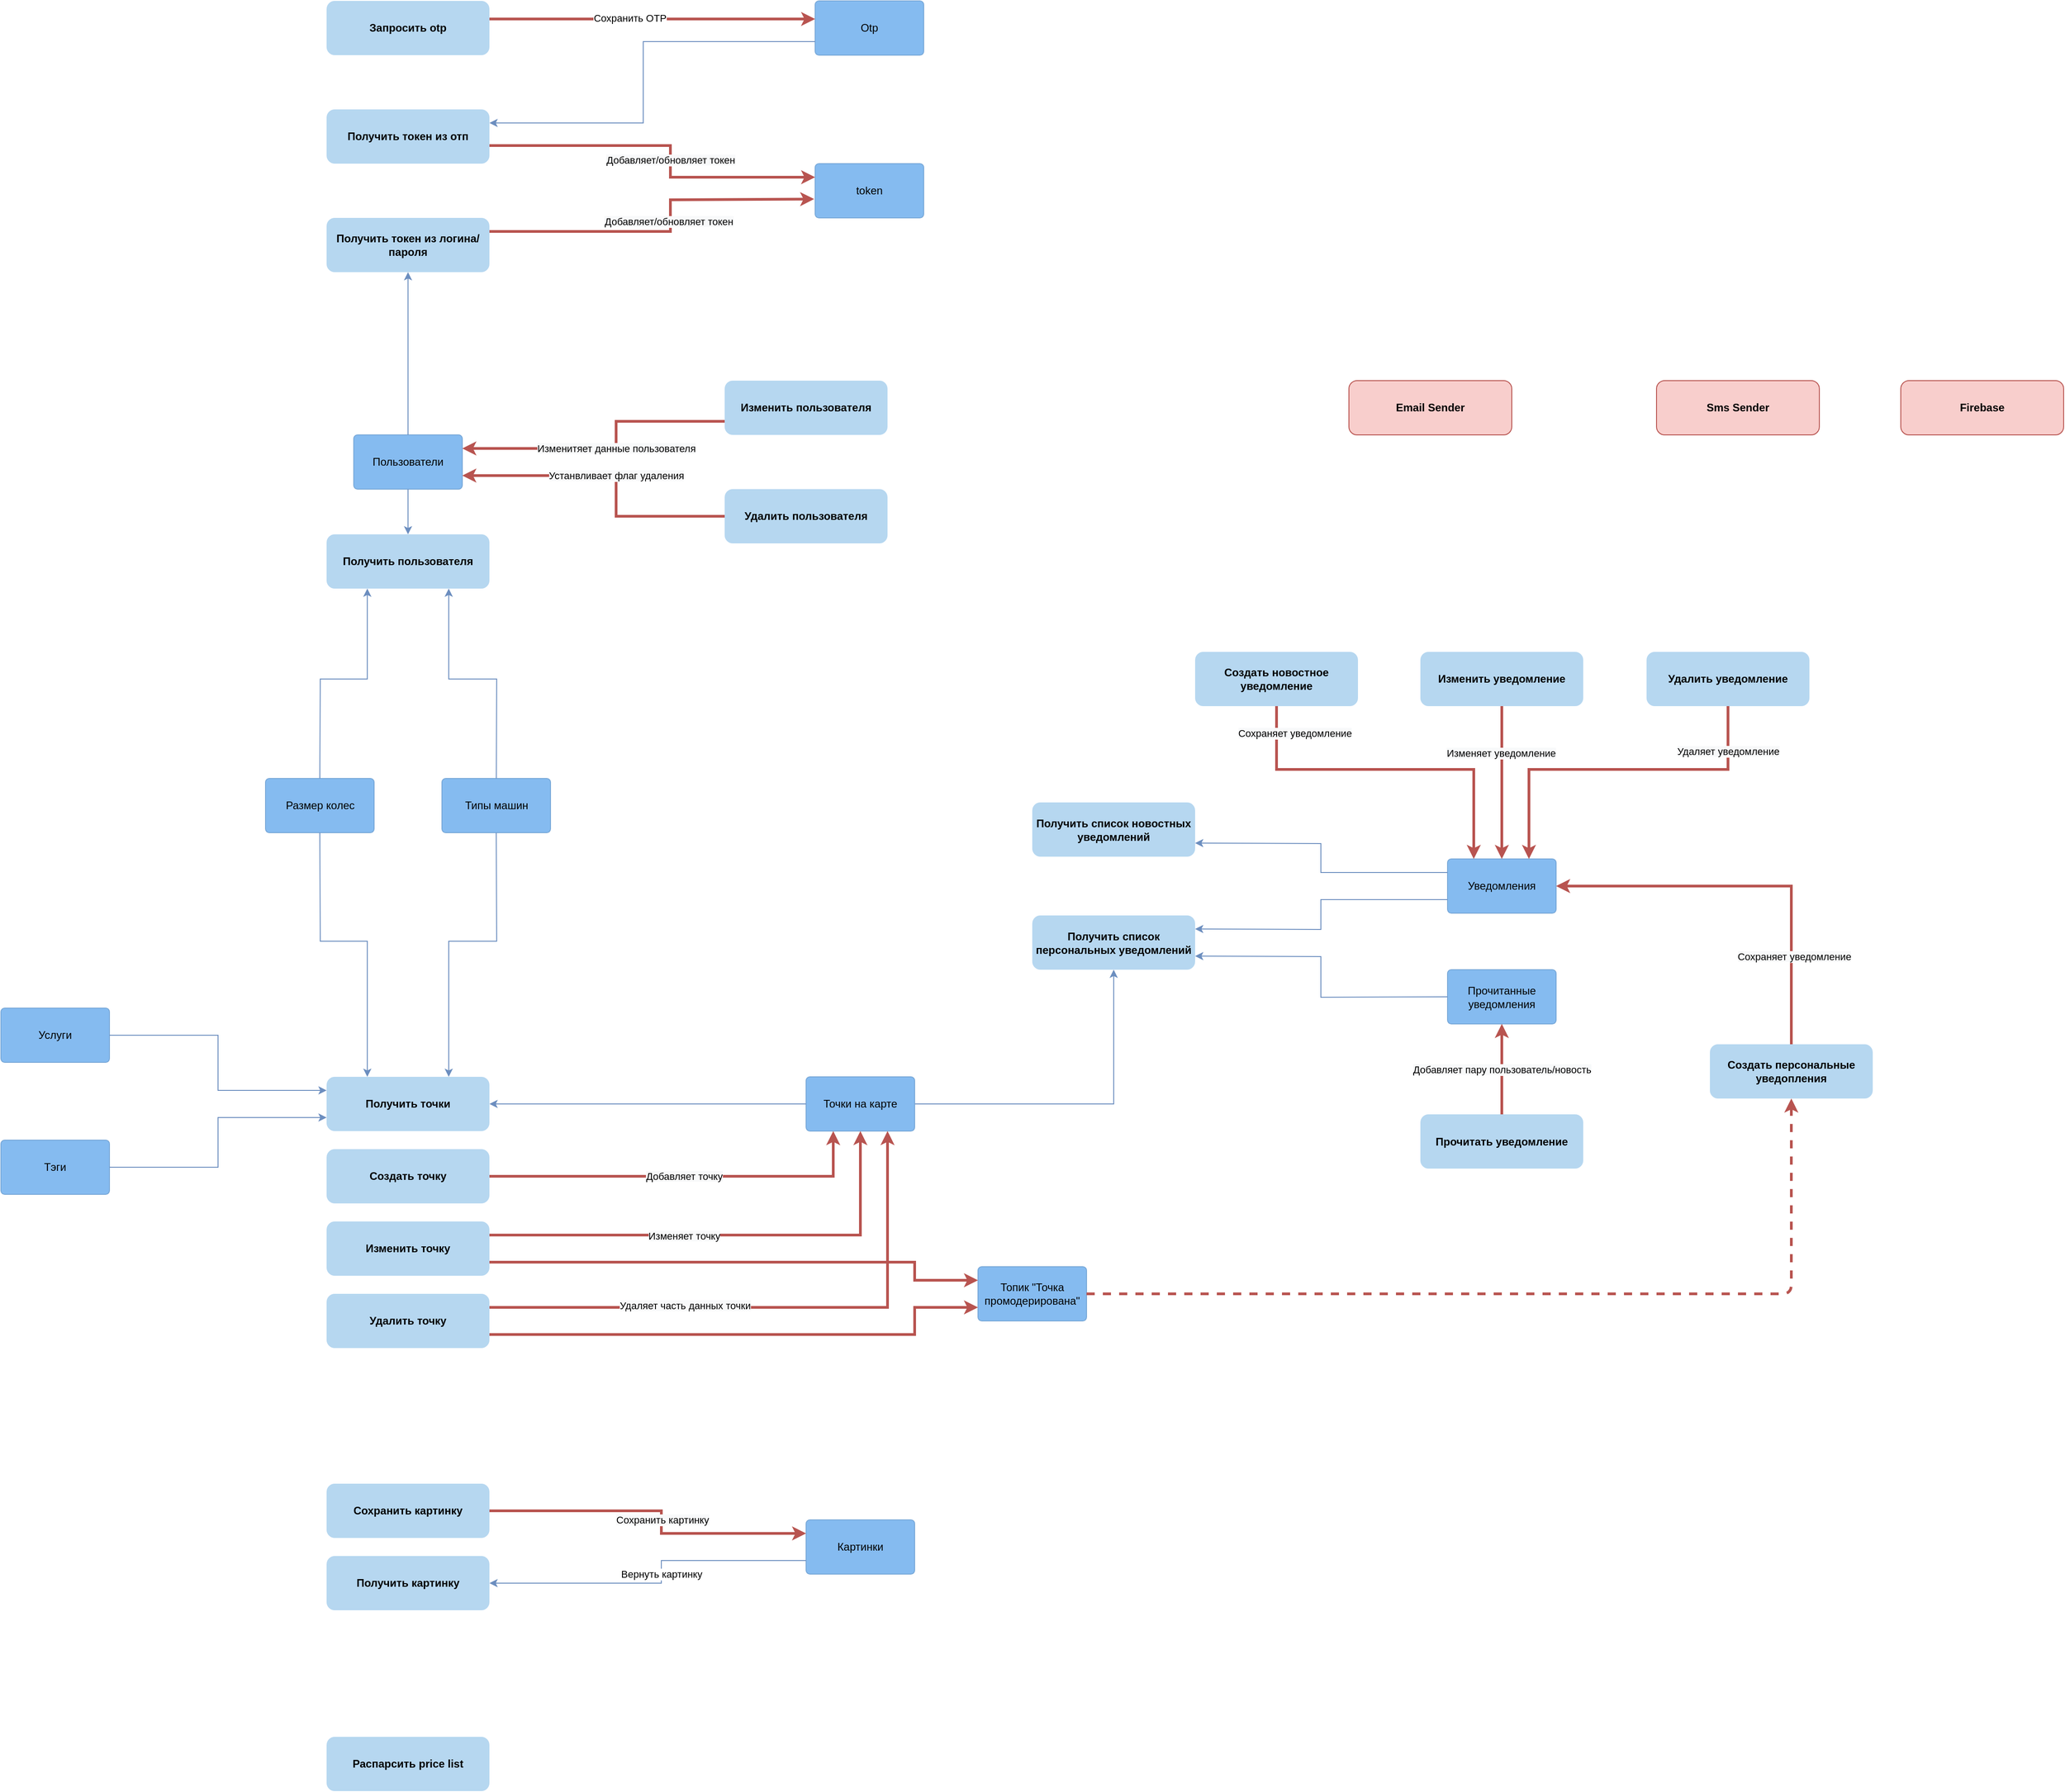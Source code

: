 <mxfile version="20.3.0" type="device"><diagram id="E7AB7ljxwLse2EsUFa52" name="Страница 1"><mxGraphModel dx="3461" dy="1451" grid="1" gridSize="10" guides="1" tooltips="1" connect="1" arrows="1" fold="1" page="1" pageScale="1" pageWidth="827" pageHeight="1169" math="0" shadow="0"><root><mxCell id="0"/><mxCell id="1" parent="0"/><mxCell id="oR07n0IeYCTaNdoqmX2g-3" value="Размер колес" style="rounded=1;whiteSpace=wrap;html=1;fillColor=#85bbf0;strokeColor=#78a8d8;fontColor=#000000;labelBackgroundColor=none;arcSize=7;" parent="1" vertex="1"><mxGeometry x="812.5" y="1540" width="120" height="60" as="geometry"/></mxCell><mxCell id="oR07n0IeYCTaNdoqmX2g-4" value="Тэги" style="rounded=1;whiteSpace=wrap;html=1;fillColor=#85bbf0;strokeColor=#78a8d8;fontColor=#000000;labelBackgroundColor=none;arcSize=7;" parent="1" vertex="1"><mxGeometry x="520" y="1940" width="120" height="60" as="geometry"/></mxCell><mxCell id="oR07n0IeYCTaNdoqmX2g-5" value="Услуги" style="rounded=1;whiteSpace=wrap;html=1;fillColor=#85bbf0;strokeColor=#78a8d8;fontColor=#000000;labelBackgroundColor=none;arcSize=7;" parent="1" vertex="1"><mxGeometry x="520" y="1794" width="120" height="60" as="geometry"/></mxCell><mxCell id="oR07n0IeYCTaNdoqmX2g-6" value="Типы машин" style="rounded=1;whiteSpace=wrap;html=1;fillColor=#85bbf0;strokeColor=#78a8d8;fontColor=#000000;labelBackgroundColor=none;arcSize=7;" parent="1" vertex="1"><mxGeometry x="1007.5" y="1540" width="120" height="60" as="geometry"/></mxCell><mxCell id="oR07n0IeYCTaNdoqmX2g-7" value="Уведомления" style="rounded=1;whiteSpace=wrap;html=1;fillColor=#85bbf0;strokeColor=#78a8d8;fontColor=#000000;labelBackgroundColor=none;arcSize=7;" parent="1" vertex="1"><mxGeometry x="2119" y="1629" width="120" height="60" as="geometry"/></mxCell><mxCell id="oR07n0IeYCTaNdoqmX2g-8" value="Картинки" style="rounded=1;whiteSpace=wrap;html=1;fillColor=#85bbf0;strokeColor=#78a8d8;fontColor=#000000;labelBackgroundColor=none;arcSize=7;" parent="1" vertex="1"><mxGeometry x="1410" y="2360" width="120" height="60" as="geometry"/></mxCell><mxCell id="oR07n0IeYCTaNdoqmX2g-9" value="token" style="rounded=1;whiteSpace=wrap;html=1;fillColor=#85bbf0;strokeColor=#78a8d8;fontColor=#000000;labelBackgroundColor=none;arcSize=7;" parent="1" vertex="1"><mxGeometry x="1420" y="860" width="120" height="60" as="geometry"/></mxCell><mxCell id="oR07n0IeYCTaNdoqmX2g-10" value="Пользователи" style="rounded=1;whiteSpace=wrap;html=1;fillColor=#85bbf0;strokeColor=#78a8d8;fontColor=#000000;labelBackgroundColor=none;arcSize=7;" parent="1" vertex="1"><mxGeometry x="910" y="1160" width="120" height="60" as="geometry"/></mxCell><mxCell id="oR07n0IeYCTaNdoqmX2g-11" value="Otp" style="rounded=1;whiteSpace=wrap;html=1;fillColor=#85bbf0;strokeColor=#78a8d8;fontColor=#000000;labelBackgroundColor=none;arcSize=7;" parent="1" vertex="1"><mxGeometry x="1420" y="680" width="120" height="60" as="geometry"/></mxCell><mxCell id="oR07n0IeYCTaNdoqmX2g-41" value="&lt;span style=&quot;background-color: rgb(248, 249, 250);&quot;&gt;Устанвливает флаг удаления&lt;/span&gt;" style="edgeStyle=none;shape=connector;rounded=0;orthogonalLoop=1;jettySize=auto;html=1;labelBackgroundColor=default;fontFamily=Helvetica;fontSize=11;fontColor=default;startArrow=none;endArrow=classic;strokeColor=#b85450;strokeWidth=3;fillColor=#f8cecc;entryX=1;entryY=0.75;entryDx=0;entryDy=0;exitX=0;exitY=0.5;exitDx=0;exitDy=0;" parent="1" source="oR07n0IeYCTaNdoqmX2g-17" target="oR07n0IeYCTaNdoqmX2g-10" edge="1"><mxGeometry x="-0.015" relative="1" as="geometry"><mxPoint x="1470" y="860" as="targetPoint"/><Array as="points"><mxPoint x="1200" y="1250"/><mxPoint x="1200" y="1205"/></Array><mxPoint x="1361" y="1060" as="sourcePoint"/><mxPoint as="offset"/></mxGeometry></mxCell><mxCell id="oR07n0IeYCTaNdoqmX2g-17" value="Удалить пользователя" style="rounded=1;whiteSpace=wrap;html=1;fillColor=#B6D7F0;strokeColor=none;fontStyle=1;" parent="1" vertex="1"><mxGeometry x="1320" y="1220" width="180" height="60" as="geometry"/></mxCell><mxCell id="oR07n0IeYCTaNdoqmX2g-18" value="Получить пользователя" style="rounded=1;whiteSpace=wrap;html=1;fillColor=#B6D7F0;strokeColor=none;fontStyle=1;" parent="1" vertex="1"><mxGeometry x="880" y="1270" width="180" height="60" as="geometry"/></mxCell><mxCell id="fmg0qM_WCPE9x_QUYg8P-4" value="&lt;span style=&quot;color: rgb(0, 0, 0); font-family: Helvetica; font-size: 11px; font-style: normal; font-variant-ligatures: normal; font-variant-caps: normal; font-weight: 400; letter-spacing: normal; orphans: 2; text-align: center; text-indent: 0px; text-transform: none; widows: 2; word-spacing: 0px; -webkit-text-stroke-width: 0px; background-color: rgb(248, 249, 250); text-decoration-thickness: initial; text-decoration-style: initial; text-decoration-color: initial; float: none; display: inline !important;&quot;&gt;Добавляет/обновляет токен&lt;/span&gt;" style="edgeStyle=orthogonalEdgeStyle;rounded=0;orthogonalLoop=1;jettySize=auto;html=1;strokeColor=#b85450;startArrow=none;strokeWidth=3;fillColor=#f8cecc;entryX=0;entryY=0.25;entryDx=0;entryDy=0;" edge="1" parent="1" source="oR07n0IeYCTaNdoqmX2g-19" target="oR07n0IeYCTaNdoqmX2g-9"><mxGeometry x="0.091" relative="1" as="geometry"><Array as="points"><mxPoint x="1260" y="840"/><mxPoint x="1260" y="875"/></Array><mxPoint as="offset"/></mxGeometry></mxCell><mxCell id="oR07n0IeYCTaNdoqmX2g-19" value="Получить токен из отп" style="rounded=1;whiteSpace=wrap;html=1;fillColor=#B6D7F0;strokeColor=none;fontStyle=1;" parent="1" vertex="1"><mxGeometry x="880" y="800" width="180" height="60" as="geometry"/></mxCell><mxCell id="fmg0qM_WCPE9x_QUYg8P-2" style="edgeStyle=orthogonalEdgeStyle;rounded=0;orthogonalLoop=1;jettySize=auto;html=1;strokeColor=#b85450;startArrow=none;strokeWidth=3;fillColor=#f8cecc;" edge="1" parent="1" source="oR07n0IeYCTaNdoqmX2g-20" target="oR07n0IeYCTaNdoqmX2g-11"><mxGeometry relative="1" as="geometry"><Array as="points"><mxPoint x="1130" y="700"/><mxPoint x="1130" y="700"/></Array></mxGeometry></mxCell><mxCell id="fmg0qM_WCPE9x_QUYg8P-3" value="Сохранить OTP" style="edgeLabel;html=1;align=center;verticalAlign=middle;resizable=0;points=[];" vertex="1" connectable="0" parent="fmg0qM_WCPE9x_QUYg8P-2"><mxGeometry x="-0.14" y="1" relative="1" as="geometry"><mxPoint as="offset"/></mxGeometry></mxCell><mxCell id="oR07n0IeYCTaNdoqmX2g-20" value="Запросить otp" style="rounded=1;whiteSpace=wrap;html=1;fillColor=#B6D7F0;strokeColor=none;fontStyle=1;" parent="1" vertex="1"><mxGeometry x="880" y="680" width="180" height="60" as="geometry"/></mxCell><mxCell id="oR07n0IeYCTaNdoqmX2g-25" style="edgeStyle=none;rounded=0;orthogonalLoop=1;jettySize=auto;html=1;fillColor=#dae8fc;strokeColor=#6c8ebf;exitX=0;exitY=0.75;exitDx=0;exitDy=0;entryX=1;entryY=0.25;entryDx=0;entryDy=0;" parent="1" source="oR07n0IeYCTaNdoqmX2g-11" target="oR07n0IeYCTaNdoqmX2g-19" edge="1"><mxGeometry relative="1" as="geometry"><mxPoint x="930" y="900" as="targetPoint"/><mxPoint x="1310" y="860" as="sourcePoint"/><Array as="points"><mxPoint x="1230" y="725"/><mxPoint x="1230" y="815"/></Array></mxGeometry></mxCell><mxCell id="oR07n0IeYCTaNdoqmX2g-32" style="edgeStyle=none;shape=connector;rounded=0;orthogonalLoop=1;jettySize=auto;html=1;exitX=1;exitY=0.25;exitDx=0;exitDy=0;entryX=-0.009;entryY=0.653;entryDx=0;entryDy=0;labelBackgroundColor=default;fontFamily=Helvetica;fontSize=11;fontColor=default;startArrow=none;endArrow=classic;strokeColor=#b85450;strokeWidth=3;fillColor=#f8cecc;entryPerimeter=0;" parent="1" source="oR07n0IeYCTaNdoqmX2g-30" target="oR07n0IeYCTaNdoqmX2g-9" edge="1"><mxGeometry relative="1" as="geometry"><Array as="points"><mxPoint x="1260" y="935"/><mxPoint x="1260" y="900"/></Array></mxGeometry></mxCell><mxCell id="fmg0qM_WCPE9x_QUYg8P-5" value="&lt;span style=&quot;background-color: rgb(248, 249, 250);&quot;&gt;Добавляет/обновляет токен&lt;/span&gt;" style="edgeLabel;html=1;align=center;verticalAlign=middle;resizable=0;points=[];" vertex="1" connectable="0" parent="oR07n0IeYCTaNdoqmX2g-32"><mxGeometry x="0.003" y="-1" relative="1" as="geometry"><mxPoint y="-12" as="offset"/></mxGeometry></mxCell><mxCell id="oR07n0IeYCTaNdoqmX2g-30" value="Получить токен из логина/пароля" style="rounded=1;whiteSpace=wrap;html=1;fillColor=#B6D7F0;strokeColor=none;fontStyle=1;" parent="1" vertex="1"><mxGeometry x="880" y="920" width="180" height="60" as="geometry"/></mxCell><mxCell id="oR07n0IeYCTaNdoqmX2g-31" style="edgeStyle=none;rounded=0;orthogonalLoop=1;jettySize=auto;html=1;fillColor=#dae8fc;strokeColor=#6c8ebf;" parent="1" source="oR07n0IeYCTaNdoqmX2g-10" target="oR07n0IeYCTaNdoqmX2g-30" edge="1"><mxGeometry relative="1" as="geometry"><mxPoint x="1750" y="830" as="targetPoint"/><mxPoint x="2050" y="889" as="sourcePoint"/><Array as="points"/></mxGeometry></mxCell><mxCell id="oR07n0IeYCTaNdoqmX2g-38" value="&lt;span style=&quot;color: rgb(0, 0, 0); font-family: Helvetica; font-size: 11px; font-style: normal; font-variant-ligatures: normal; font-variant-caps: normal; font-weight: 400; letter-spacing: normal; orphans: 2; text-align: center; text-indent: 0px; text-transform: none; widows: 2; word-spacing: 0px; -webkit-text-stroke-width: 0px; background-color: rgb(248, 249, 250); text-decoration-thickness: initial; text-decoration-style: initial; text-decoration-color: initial; float: none; display: inline !important;&quot;&gt;Изменитяет данные пользователя&lt;/span&gt;" style="edgeStyle=none;shape=connector;rounded=0;orthogonalLoop=1;jettySize=auto;html=1;entryX=1;entryY=0.25;entryDx=0;entryDy=0;labelBackgroundColor=default;fontFamily=Helvetica;fontSize=11;fontColor=default;startArrow=none;endArrow=classic;strokeColor=#b85450;strokeWidth=3;fillColor=#f8cecc;exitX=0;exitY=0.75;exitDx=0;exitDy=0;" parent="1" source="oR07n0IeYCTaNdoqmX2g-36" target="oR07n0IeYCTaNdoqmX2g-10" edge="1"><mxGeometry x="-0.062" relative="1" as="geometry"><Array as="points"><mxPoint x="1200" y="1145"/><mxPoint x="1200" y="1175"/></Array><mxPoint x="1341" y="985" as="sourcePoint"/><mxPoint as="offset"/></mxGeometry></mxCell><mxCell id="oR07n0IeYCTaNdoqmX2g-36" value="Изменить пользователя" style="rounded=1;whiteSpace=wrap;html=1;fillColor=#B6D7F0;strokeColor=none;fontStyle=1;" parent="1" vertex="1"><mxGeometry x="1320" y="1100" width="180" height="60" as="geometry"/></mxCell><mxCell id="oR07n0IeYCTaNdoqmX2g-37" style="edgeStyle=none;rounded=0;orthogonalLoop=1;jettySize=auto;html=1;fillColor=#dae8fc;strokeColor=#6c8ebf;exitX=0.5;exitY=1;exitDx=0;exitDy=0;entryX=0.5;entryY=0;entryDx=0;entryDy=0;" parent="1" source="oR07n0IeYCTaNdoqmX2g-10" target="oR07n0IeYCTaNdoqmX2g-18" edge="1"><mxGeometry relative="1" as="geometry"><mxPoint x="1760" y="930" as="targetPoint"/><mxPoint x="2110" y="930" as="sourcePoint"/><Array as="points"/></mxGeometry></mxCell><mxCell id="oR07n0IeYCTaNdoqmX2g-47" style="edgeStyle=none;shape=connector;rounded=0;orthogonalLoop=1;jettySize=auto;html=1;entryX=0.25;entryY=0;entryDx=0;entryDy=0;labelBackgroundColor=default;fontFamily=Helvetica;fontSize=11;fontColor=default;startArrow=none;endArrow=classic;strokeColor=#b85450;strokeWidth=3;fillColor=#f8cecc;" parent="1" source="oR07n0IeYCTaNdoqmX2g-46" edge="1"><mxGeometry relative="1" as="geometry"><mxPoint x="1927.56" y="1458.98" as="sourcePoint"/><mxPoint x="2148.0" y="1629" as="targetPoint"/><Array as="points"><mxPoint x="1930" y="1530"/><mxPoint x="2148" y="1530"/></Array></mxGeometry></mxCell><mxCell id="fmg0qM_WCPE9x_QUYg8P-9" value="&lt;span style=&quot;background-color: rgb(248, 249, 250);&quot;&gt;Сохраняет уведомление&lt;/span&gt;" style="edgeLabel;html=1;align=center;verticalAlign=middle;resizable=0;points=[];" vertex="1" connectable="0" parent="oR07n0IeYCTaNdoqmX2g-47"><mxGeometry x="-0.314" y="-1" relative="1" as="geometry"><mxPoint x="-43" y="-41" as="offset"/></mxGeometry></mxCell><mxCell id="oR07n0IeYCTaNdoqmX2g-46" value="Создать новостное уведомление" style="rounded=1;whiteSpace=wrap;html=1;fillColor=#B6D7F0;strokeColor=none;fontStyle=1;" parent="1" vertex="1"><mxGeometry x="1840" y="1400" width="180" height="60" as="geometry"/></mxCell><mxCell id="oR07n0IeYCTaNdoqmX2g-50" value="Получить список новостных уведомлений" style="rounded=1;whiteSpace=wrap;html=1;fillColor=#B6D7F0;strokeColor=none;fontStyle=1;" parent="1" vertex="1"><mxGeometry x="1660" y="1566.5" width="180" height="60" as="geometry"/></mxCell><mxCell id="oR07n0IeYCTaNdoqmX2g-51" style="edgeStyle=none;rounded=0;orthogonalLoop=1;jettySize=auto;html=1;fillColor=#dae8fc;strokeColor=#6c8ebf;exitX=0;exitY=0.25;exitDx=0;exitDy=0;entryX=1;entryY=0.75;entryDx=0;entryDy=0;" parent="1" source="oR07n0IeYCTaNdoqmX2g-7" target="oR07n0IeYCTaNdoqmX2g-50" edge="1"><mxGeometry relative="1" as="geometry"><mxPoint x="1785" y="1874" as="targetPoint"/><mxPoint x="2135" y="1794" as="sourcePoint"/><Array as="points"><mxPoint x="1979" y="1644"/><mxPoint x="1979" y="1612"/></Array></mxGeometry></mxCell><mxCell id="oR07n0IeYCTaNdoqmX2g-52" value="Прочитанные уведомления" style="rounded=1;whiteSpace=wrap;html=1;fillColor=#85bbf0;strokeColor=#78a8d8;fontColor=#000000;labelBackgroundColor=none;arcSize=7;" parent="1" vertex="1"><mxGeometry x="2119" y="1751.5" width="120" height="60" as="geometry"/></mxCell><mxCell id="oR07n0IeYCTaNdoqmX2g-53" value="Получить список персональных уведомлений" style="rounded=1;whiteSpace=wrap;html=1;fillColor=#B6D7F0;strokeColor=none;fontStyle=1;" parent="1" vertex="1"><mxGeometry x="1660" y="1691.5" width="180" height="60" as="geometry"/></mxCell><mxCell id="oR07n0IeYCTaNdoqmX2g-54" style="edgeStyle=none;rounded=0;orthogonalLoop=1;jettySize=auto;html=1;fillColor=#dae8fc;strokeColor=#6c8ebf;exitX=0;exitY=0.75;exitDx=0;exitDy=0;entryX=1;entryY=0.25;entryDx=0;entryDy=0;" parent="1" source="oR07n0IeYCTaNdoqmX2g-7" target="oR07n0IeYCTaNdoqmX2g-53" edge="1"><mxGeometry relative="1" as="geometry"><mxPoint x="719" y="1945" as="targetPoint"/><mxPoint x="1069" y="1870" as="sourcePoint"/><Array as="points"><mxPoint x="1979" y="1674"/><mxPoint x="1979" y="1707"/></Array></mxGeometry></mxCell><mxCell id="oR07n0IeYCTaNdoqmX2g-55" style="edgeStyle=none;rounded=0;orthogonalLoop=1;jettySize=auto;html=1;fillColor=#dae8fc;strokeColor=#6c8ebf;entryX=1;entryY=0.75;entryDx=0;entryDy=0;exitX=0;exitY=0.5;exitDx=0;exitDy=0;" parent="1" source="oR07n0IeYCTaNdoqmX2g-52" target="oR07n0IeYCTaNdoqmX2g-53" edge="1"><mxGeometry relative="1" as="geometry"><mxPoint x="289" y="2245" as="targetPoint"/><mxPoint x="1769" y="1980" as="sourcePoint"/><Array as="points"><mxPoint x="1979" y="1782"/><mxPoint x="1979" y="1737"/></Array></mxGeometry></mxCell><mxCell id="oR07n0IeYCTaNdoqmX2g-57" style="edgeStyle=none;shape=connector;rounded=0;orthogonalLoop=1;jettySize=auto;html=1;labelBackgroundColor=default;fontFamily=Helvetica;fontSize=11;fontColor=default;startArrow=none;endArrow=classic;strokeColor=#6c8ebf;strokeWidth=1;fillColor=#dae8fc;" parent="1" source="oR07n0IeYCTaNdoqmX2g-56" target="oR07n0IeYCTaNdoqmX2g-53" edge="1"><mxGeometry relative="1" as="geometry"><Array as="points"><mxPoint x="1750" y="1900"/></Array></mxGeometry></mxCell><mxCell id="oR07n0IeYCTaNdoqmX2g-56" value="Точки на карте" style="rounded=1;whiteSpace=wrap;html=1;fillColor=#85bbf0;strokeColor=#78a8d8;fontColor=#000000;labelBackgroundColor=none;arcSize=7;" parent="1" vertex="1"><mxGeometry x="1410" y="1870" width="120" height="60" as="geometry"/></mxCell><mxCell id="oR07n0IeYCTaNdoqmX2g-59" style="edgeStyle=none;shape=connector;rounded=0;orthogonalLoop=1;jettySize=auto;html=1;exitX=0.5;exitY=1;exitDx=0;exitDy=0;labelBackgroundColor=default;fontFamily=Helvetica;fontSize=11;fontColor=default;startArrow=none;endArrow=classic;strokeColor=#b85450;strokeWidth=3;fillColor=#f8cecc;entryX=0.75;entryY=0;entryDx=0;entryDy=0;" parent="1" source="oR07n0IeYCTaNdoqmX2g-58" target="oR07n0IeYCTaNdoqmX2g-7" edge="1"><mxGeometry relative="1" as="geometry"><Array as="points"><mxPoint x="2429" y="1530"/><mxPoint x="2209" y="1530"/></Array><mxPoint x="2239" y="1650" as="targetPoint"/></mxGeometry></mxCell><mxCell id="fmg0qM_WCPE9x_QUYg8P-10" value="&lt;span style=&quot;background-color: rgb(248, 249, 250);&quot;&gt;Удаляет уведомление&lt;/span&gt;" style="edgeLabel;html=1;align=center;verticalAlign=middle;resizable=0;points=[];" vertex="1" connectable="0" parent="oR07n0IeYCTaNdoqmX2g-59"><mxGeometry x="-0.647" y="1" relative="1" as="geometry"><mxPoint x="-1" y="-19" as="offset"/></mxGeometry></mxCell><mxCell id="oR07n0IeYCTaNdoqmX2g-58" value="Удалить уведомление" style="rounded=1;whiteSpace=wrap;html=1;fillColor=#B6D7F0;strokeColor=none;fontStyle=1;" parent="1" vertex="1"><mxGeometry x="2339" y="1400" width="180" height="60" as="geometry"/></mxCell><mxCell id="oR07n0IeYCTaNdoqmX2g-63" style="edgeStyle=none;shape=connector;rounded=0;orthogonalLoop=1;jettySize=auto;html=1;exitX=0.5;exitY=1;exitDx=0;exitDy=0;entryX=0.5;entryY=0;entryDx=0;entryDy=0;labelBackgroundColor=default;fontFamily=Helvetica;fontSize=11;fontColor=default;startArrow=none;endArrow=classic;strokeColor=#b85450;strokeWidth=3;fillColor=#f8cecc;" parent="1" source="oR07n0IeYCTaNdoqmX2g-62" target="oR07n0IeYCTaNdoqmX2g-7" edge="1"><mxGeometry relative="1" as="geometry"><Array as="points"/><mxPoint x="2119" y="1894" as="sourcePoint"/></mxGeometry></mxCell><mxCell id="fmg0qM_WCPE9x_QUYg8P-11" value="&lt;span style=&quot;background-color: rgb(248, 249, 250);&quot;&gt;Изменяет уведомление&lt;/span&gt;" style="edgeLabel;html=1;align=center;verticalAlign=middle;resizable=0;points=[];" vertex="1" connectable="0" parent="oR07n0IeYCTaNdoqmX2g-63"><mxGeometry x="0.448" y="-1" relative="1" as="geometry"><mxPoint y="-71" as="offset"/></mxGeometry></mxCell><mxCell id="oR07n0IeYCTaNdoqmX2g-62" value="Изменить уведомление" style="rounded=1;whiteSpace=wrap;html=1;fillColor=#B6D7F0;strokeColor=none;fontStyle=1;" parent="1" vertex="1"><mxGeometry x="2089" y="1400" width="180" height="60" as="geometry"/></mxCell><mxCell id="oR07n0IeYCTaNdoqmX2g-68" value="&lt;span style=&quot;color: rgb(0, 0, 0); font-family: Helvetica; font-size: 11px; font-style: normal; font-variant-ligatures: normal; font-variant-caps: normal; font-weight: 400; letter-spacing: normal; orphans: 2; text-align: center; text-indent: 0px; text-transform: none; widows: 2; word-spacing: 0px; -webkit-text-stroke-width: 0px; background-color: rgb(248, 249, 250); text-decoration-thickness: initial; text-decoration-style: initial; text-decoration-color: initial; float: none; display: inline !important;&quot;&gt;Добавляет пару пользователь/новость&lt;/span&gt;" style="edgeStyle=none;shape=connector;rounded=0;orthogonalLoop=1;jettySize=auto;html=1;entryX=0.5;entryY=1;entryDx=0;entryDy=0;labelBackgroundColor=default;fontFamily=Helvetica;fontSize=11;fontColor=default;startArrow=none;endArrow=classic;strokeColor=#b85450;strokeWidth=3;fillColor=#f8cecc;" parent="1" source="oR07n0IeYCTaNdoqmX2g-66" target="oR07n0IeYCTaNdoqmX2g-52" edge="1"><mxGeometry relative="1" as="geometry"/></mxCell><mxCell id="oR07n0IeYCTaNdoqmX2g-66" value="Прочитать уведомление" style="rounded=1;whiteSpace=wrap;html=1;fillColor=#B6D7F0;strokeColor=none;fontStyle=1;" parent="1" vertex="1"><mxGeometry x="2089" y="1911.5" width="180" height="60" as="geometry"/></mxCell><mxCell id="oR07n0IeYCTaNdoqmX2g-71" value="Получить точки" style="rounded=1;whiteSpace=wrap;html=1;fillColor=#B6D7F0;strokeColor=none;fontStyle=1;" parent="1" vertex="1"><mxGeometry x="880" y="1870" width="180" height="60" as="geometry"/></mxCell><mxCell id="oR07n0IeYCTaNdoqmX2g-72" style="edgeStyle=none;rounded=0;orthogonalLoop=1;jettySize=auto;html=1;fillColor=#dae8fc;strokeColor=#6c8ebf;exitX=0;exitY=0.5;exitDx=0;exitDy=0;entryX=1;entryY=0.5;entryDx=0;entryDy=0;" parent="1" source="oR07n0IeYCTaNdoqmX2g-56" target="oR07n0IeYCTaNdoqmX2g-71" edge="1"><mxGeometry relative="1" as="geometry"><mxPoint x="1070" y="1830" as="targetPoint"/><mxPoint x="1420" y="1750" as="sourcePoint"/><Array as="points"/></mxGeometry></mxCell><mxCell id="oR07n0IeYCTaNdoqmX2g-74" style="edgeStyle=none;rounded=0;orthogonalLoop=1;jettySize=auto;html=1;fillColor=#dae8fc;strokeColor=#6c8ebf;exitX=0.5;exitY=1;exitDx=0;exitDy=0;entryX=0.75;entryY=0;entryDx=0;entryDy=0;" parent="1" source="oR07n0IeYCTaNdoqmX2g-6" target="oR07n0IeYCTaNdoqmX2g-71" edge="1"><mxGeometry relative="1" as="geometry"><mxPoint x="1020" y="2020" as="targetPoint"/><mxPoint x="1370" y="1940" as="sourcePoint"/><Array as="points"><mxPoint x="1068" y="1720"/><mxPoint x="1015" y="1720"/></Array></mxGeometry></mxCell><mxCell id="oR07n0IeYCTaNdoqmX2g-78" style="edgeStyle=none;rounded=0;orthogonalLoop=1;jettySize=auto;html=1;fillColor=#dae8fc;strokeColor=#6c8ebf;entryX=0.75;entryY=1;entryDx=0;entryDy=0;" parent="1" source="oR07n0IeYCTaNdoqmX2g-6" target="oR07n0IeYCTaNdoqmX2g-18" edge="1"><mxGeometry relative="1" as="geometry"><mxPoint x="1070" y="1910" as="targetPoint"/><mxPoint x="1420" y="1830" as="sourcePoint"/><Array as="points"><mxPoint x="1068" y="1430"/><mxPoint x="1015" y="1430"/></Array></mxGeometry></mxCell><mxCell id="oR07n0IeYCTaNdoqmX2g-79" style="edgeStyle=none;rounded=0;orthogonalLoop=1;jettySize=auto;html=1;fillColor=#dae8fc;strokeColor=#6c8ebf;exitX=0.5;exitY=0;exitDx=0;exitDy=0;entryX=0.25;entryY=1;entryDx=0;entryDy=0;" parent="1" source="oR07n0IeYCTaNdoqmX2g-3" target="oR07n0IeYCTaNdoqmX2g-18" edge="1"><mxGeometry relative="1" as="geometry"><mxPoint x="890" y="1210" as="targetPoint"/><mxPoint x="720" y="1285" as="sourcePoint"/><Array as="points"><mxPoint x="873" y="1430"/><mxPoint x="925" y="1430"/></Array></mxGeometry></mxCell><mxCell id="oR07n0IeYCTaNdoqmX2g-80" style="edgeStyle=none;rounded=0;orthogonalLoop=1;jettySize=auto;html=1;fillColor=#dae8fc;strokeColor=#6c8ebf;exitX=1;exitY=0.5;exitDx=0;exitDy=0;entryX=0;entryY=0.25;entryDx=0;entryDy=0;" parent="1" source="oR07n0IeYCTaNdoqmX2g-5" target="oR07n0IeYCTaNdoqmX2g-71" edge="1"><mxGeometry relative="1" as="geometry"><mxPoint x="640" y="1600" as="targetPoint"/><mxPoint x="470" y="1600" as="sourcePoint"/><Array as="points"><mxPoint x="760" y="1824"/><mxPoint x="760" y="1885"/></Array></mxGeometry></mxCell><mxCell id="oR07n0IeYCTaNdoqmX2g-81" style="edgeStyle=none;rounded=0;orthogonalLoop=1;jettySize=auto;html=1;fillColor=#dae8fc;strokeColor=#6c8ebf;exitX=0.5;exitY=1;exitDx=0;exitDy=0;entryX=0.25;entryY=0;entryDx=0;entryDy=0;" parent="1" source="oR07n0IeYCTaNdoqmX2g-3" target="oR07n0IeYCTaNdoqmX2g-71" edge="1"><mxGeometry relative="1" as="geometry"><mxPoint x="900" y="1220" as="targetPoint"/><mxPoint x="730" y="1220" as="sourcePoint"/><Array as="points"><mxPoint x="873" y="1720"/><mxPoint x="925" y="1720"/></Array></mxGeometry></mxCell><mxCell id="oR07n0IeYCTaNdoqmX2g-82" style="edgeStyle=none;rounded=0;orthogonalLoop=1;jettySize=auto;html=1;fillColor=#dae8fc;strokeColor=#6c8ebf;exitX=1;exitY=0.5;exitDx=0;exitDy=0;entryX=0;entryY=0.75;entryDx=0;entryDy=0;" parent="1" source="oR07n0IeYCTaNdoqmX2g-4" target="oR07n0IeYCTaNdoqmX2g-71" edge="1"><mxGeometry relative="1" as="geometry"><mxPoint x="910" y="1230" as="targetPoint"/><mxPoint x="740" y="1230" as="sourcePoint"/><Array as="points"><mxPoint x="760" y="1970"/><mxPoint x="760" y="1915"/></Array></mxGeometry></mxCell><mxCell id="oR07n0IeYCTaNdoqmX2g-84" value="&lt;span style=&quot;color: rgb(0, 0, 0); font-family: Helvetica; font-size: 11px; font-style: normal; font-variant-ligatures: normal; font-variant-caps: normal; font-weight: 400; letter-spacing: normal; orphans: 2; text-align: center; text-indent: 0px; text-transform: none; widows: 2; word-spacing: 0px; -webkit-text-stroke-width: 0px; background-color: rgb(248, 249, 250); text-decoration-thickness: initial; text-decoration-style: initial; text-decoration-color: initial; float: none; display: inline !important;&quot;&gt;Добавляет точку&lt;/span&gt;" style="edgeStyle=none;shape=connector;rounded=0;orthogonalLoop=1;jettySize=auto;html=1;entryX=0.25;entryY=1;entryDx=0;entryDy=0;labelBackgroundColor=default;fontFamily=Helvetica;fontSize=11;fontColor=default;startArrow=none;endArrow=classic;strokeColor=#b85450;strokeWidth=3;fillColor=#f8cecc;" parent="1" source="oR07n0IeYCTaNdoqmX2g-83" target="oR07n0IeYCTaNdoqmX2g-56" edge="1"><mxGeometry relative="1" as="geometry"><Array as="points"><mxPoint x="1440" y="1980"/></Array><mxPoint x="1320" y="1980" as="sourcePoint"/></mxGeometry></mxCell><mxCell id="oR07n0IeYCTaNdoqmX2g-83" value="Создать точку" style="rounded=1;whiteSpace=wrap;html=1;fillColor=#B6D7F0;strokeColor=none;fontStyle=1;" parent="1" vertex="1"><mxGeometry x="880" y="1950" width="180" height="60" as="geometry"/></mxCell><mxCell id="oR07n0IeYCTaNdoqmX2g-88" style="edgeStyle=none;shape=connector;rounded=0;orthogonalLoop=1;jettySize=auto;html=1;exitX=1;exitY=0.25;exitDx=0;exitDy=0;entryX=0.5;entryY=1;entryDx=0;entryDy=0;labelBackgroundColor=default;fontFamily=Helvetica;fontSize=11;fontColor=default;startArrow=none;endArrow=classic;strokeColor=#b85450;strokeWidth=3;fillColor=#f8cecc;" parent="1" source="oR07n0IeYCTaNdoqmX2g-87" target="oR07n0IeYCTaNdoqmX2g-56" edge="1"><mxGeometry relative="1" as="geometry"><Array as="points"><mxPoint x="1470" y="2045"/></Array><mxPoint x="1340" y="2060" as="sourcePoint"/></mxGeometry></mxCell><mxCell id="fmg0qM_WCPE9x_QUYg8P-7" value="&lt;span style=&quot;background-color: rgb(248, 249, 250);&quot;&gt;Изменяет точку&lt;/span&gt;" style="edgeLabel;html=1;align=center;verticalAlign=middle;resizable=0;points=[];" vertex="1" connectable="0" parent="oR07n0IeYCTaNdoqmX2g-88"><mxGeometry x="-0.592" y="-1" relative="1" as="geometry"><mxPoint x="108" as="offset"/></mxGeometry></mxCell><mxCell id="oR07n0IeYCTaNdoqmX2g-87" value="Изменить точку" style="rounded=1;whiteSpace=wrap;html=1;fillColor=#B6D7F0;strokeColor=none;fontStyle=1;" parent="1" vertex="1"><mxGeometry x="880" y="2030" width="180" height="60" as="geometry"/></mxCell><mxCell id="oR07n0IeYCTaNdoqmX2g-97" value="Топик &quot;Точка промодерирована&quot;" style="rounded=1;whiteSpace=wrap;html=1;fillColor=#85bbf0;strokeColor=#78a8d8;fontColor=#000000;labelBackgroundColor=none;arcSize=7;" parent="1" vertex="1"><mxGeometry x="1600" y="2080" width="120" height="60" as="geometry"/></mxCell><mxCell id="oR07n0IeYCTaNdoqmX2g-99" value="" style="endArrow=classic;html=1;rounded=0;labelBackgroundColor=default;fontFamily=Helvetica;fontSize=11;fontColor=default;strokeColor=#b85450;strokeWidth=3;fillColor=#f8cecc;shape=connector;entryX=0;entryY=0.25;entryDx=0;entryDy=0;exitX=1;exitY=0.75;exitDx=0;exitDy=0;" parent="1" target="oR07n0IeYCTaNdoqmX2g-97" edge="1" source="oR07n0IeYCTaNdoqmX2g-87"><mxGeometry width="50" height="50" relative="1" as="geometry"><mxPoint x="1520" y="2060" as="sourcePoint"/><mxPoint x="1670" y="2030" as="targetPoint"/><Array as="points"><mxPoint x="1530" y="2075"/><mxPoint x="1530" y="2095"/></Array></mxGeometry></mxCell><mxCell id="oR07n0IeYCTaNdoqmX2g-101" style="edgeStyle=orthogonalEdgeStyle;orthogonalLoop=1;jettySize=auto;html=1;startArrow=none;startFill=0;strokeColor=#B85450;strokeWidth=3;dashed=1;fillColor=#f8cecc;" parent="1" source="oR07n0IeYCTaNdoqmX2g-97" target="oR07n0IeYCTaNdoqmX2g-103" edge="1"><mxGeometry relative="1" as="geometry"><mxPoint x="2200" y="1830" as="targetPoint"/><mxPoint x="2020" y="1770.043" as="sourcePoint"/><Array as="points"><mxPoint x="2499" y="2110"/></Array></mxGeometry></mxCell><mxCell id="oR07n0IeYCTaNdoqmX2g-104" style="edgeStyle=none;shape=connector;rounded=0;orthogonalLoop=1;jettySize=auto;html=1;entryX=1;entryY=0.5;entryDx=0;entryDy=0;labelBackgroundColor=default;fontFamily=Helvetica;fontSize=11;fontColor=default;startArrow=none;endArrow=classic;strokeColor=#b85450;strokeWidth=3;fillColor=#f8cecc;" parent="1" source="oR07n0IeYCTaNdoqmX2g-103" target="oR07n0IeYCTaNdoqmX2g-7" edge="1"><mxGeometry relative="1" as="geometry"><Array as="points"><mxPoint x="2499" y="1659"/></Array></mxGeometry></mxCell><mxCell id="fmg0qM_WCPE9x_QUYg8P-12" value="&lt;span style=&quot;background-color: rgb(248, 249, 250);&quot;&gt;Сохраняет уведомление&lt;/span&gt;" style="edgeLabel;html=1;align=center;verticalAlign=middle;resizable=0;points=[];" vertex="1" connectable="0" parent="oR07n0IeYCTaNdoqmX2g-104"><mxGeometry x="-0.552" y="-3" relative="1" as="geometry"><mxPoint as="offset"/></mxGeometry></mxCell><mxCell id="oR07n0IeYCTaNdoqmX2g-103" value="Создать персональные уведопления" style="rounded=1;whiteSpace=wrap;html=1;fillColor=#B6D7F0;strokeColor=none;fontStyle=1;" parent="1" vertex="1"><mxGeometry x="2409" y="1834" width="180" height="60" as="geometry"/></mxCell><mxCell id="oR07n0IeYCTaNdoqmX2g-108" style="edgeStyle=none;shape=connector;rounded=0;orthogonalLoop=1;jettySize=auto;html=1;entryX=0;entryY=0.75;entryDx=0;entryDy=0;labelBackgroundColor=default;fontFamily=Helvetica;fontSize=11;fontColor=default;startArrow=none;endArrow=classic;strokeColor=#b85450;strokeWidth=3;fillColor=#f8cecc;exitX=1;exitY=0.75;exitDx=0;exitDy=0;" parent="1" target="oR07n0IeYCTaNdoqmX2g-97" edge="1" source="oR07n0IeYCTaNdoqmX2g-107"><mxGeometry relative="1" as="geometry"><mxPoint x="1470" y="2140" as="sourcePoint"/><Array as="points"><mxPoint x="1530" y="2155"/><mxPoint x="1530" y="2125"/></Array></mxGeometry></mxCell><mxCell id="oR07n0IeYCTaNdoqmX2g-109" style="edgeStyle=none;shape=connector;rounded=0;orthogonalLoop=1;jettySize=auto;html=1;exitX=1;exitY=0.25;exitDx=0;exitDy=0;entryX=0.75;entryY=1;entryDx=0;entryDy=0;labelBackgroundColor=default;fontFamily=Helvetica;fontSize=11;fontColor=default;startArrow=none;endArrow=classic;strokeColor=#b85450;strokeWidth=3;fillColor=#f8cecc;" parent="1" source="oR07n0IeYCTaNdoqmX2g-107" target="oR07n0IeYCTaNdoqmX2g-56" edge="1"><mxGeometry relative="1" as="geometry"><Array as="points"><mxPoint x="1500" y="2125"/></Array></mxGeometry></mxCell><mxCell id="fmg0qM_WCPE9x_QUYg8P-8" value="&lt;span style=&quot;background-color: rgb(248, 249, 250);&quot;&gt;Удаляет часть данных точки&lt;/span&gt;" style="edgeLabel;html=1;align=center;verticalAlign=middle;resizable=0;points=[];" vertex="1" connectable="0" parent="oR07n0IeYCTaNdoqmX2g-109"><mxGeometry x="-0.319" y="2" relative="1" as="geometry"><mxPoint as="offset"/></mxGeometry></mxCell><mxCell id="oR07n0IeYCTaNdoqmX2g-107" value="Удалить точку" style="rounded=1;whiteSpace=wrap;html=1;fillColor=#B6D7F0;strokeColor=none;fontStyle=1;" parent="1" vertex="1"><mxGeometry x="880" y="2110" width="180" height="60" as="geometry"/></mxCell><mxCell id="oR07n0IeYCTaNdoqmX2g-117" style="edgeStyle=none;shape=connector;rounded=0;orthogonalLoop=1;jettySize=auto;html=1;exitX=1;exitY=0.5;exitDx=0;exitDy=0;entryX=0;entryY=0.25;entryDx=0;entryDy=0;labelBackgroundColor=default;fontFamily=Helvetica;fontSize=11;fontColor=default;startArrow=none;endArrow=classic;startSize=6;endSize=6;strokeColor=#b85450;strokeWidth=3;fillColor=#000000;gradientColor=none;" parent="1" source="oR07n0IeYCTaNdoqmX2g-115" target="oR07n0IeYCTaNdoqmX2g-8" edge="1"><mxGeometry relative="1" as="geometry"><mxPoint x="1270" y="2350" as="sourcePoint"/><Array as="points"><mxPoint x="1250" y="2350"/><mxPoint x="1250" y="2375"/></Array></mxGeometry></mxCell><mxCell id="fmg0qM_WCPE9x_QUYg8P-6" value="&lt;span style=&quot;background-color: rgb(248, 249, 250);&quot;&gt;Сохранить картинку&lt;/span&gt;" style="edgeLabel;html=1;align=center;verticalAlign=middle;resizable=0;points=[];" vertex="1" connectable="0" parent="oR07n0IeYCTaNdoqmX2g-117"><mxGeometry x="-0.208" y="1" relative="1" as="geometry"><mxPoint x="42" y="11" as="offset"/></mxGeometry></mxCell><mxCell id="oR07n0IeYCTaNdoqmX2g-115" value="Сохранить картинку" style="rounded=1;whiteSpace=wrap;html=1;fillColor=#B6D7F0;strokeColor=none;fontStyle=1;" parent="1" vertex="1"><mxGeometry x="880" y="2320" width="180" height="60" as="geometry"/></mxCell><mxCell id="oR07n0IeYCTaNdoqmX2g-116" value="Получить картинку" style="rounded=1;whiteSpace=wrap;html=1;fillColor=#B6D7F0;strokeColor=none;fontStyle=1;" parent="1" vertex="1"><mxGeometry x="880" y="2400" width="180" height="60" as="geometry"/></mxCell><mxCell id="oR07n0IeYCTaNdoqmX2g-118" value="Вернуть картинку" style="edgeStyle=none;rounded=0;orthogonalLoop=1;jettySize=auto;html=1;fillColor=#dae8fc;strokeColor=#6c8ebf;exitX=0;exitY=0.75;exitDx=0;exitDy=0;entryX=1;entryY=0.5;entryDx=0;entryDy=0;" parent="1" source="oR07n0IeYCTaNdoqmX2g-8" target="oR07n0IeYCTaNdoqmX2g-116" edge="1"><mxGeometry x="-0.067" relative="1" as="geometry"><mxPoint x="1066" y="2560" as="targetPoint"/><mxPoint x="1416" y="2480" as="sourcePoint"/><Array as="points"><mxPoint x="1250" y="2405"/><mxPoint x="1250" y="2430"/></Array><mxPoint as="offset"/></mxGeometry></mxCell><mxCell id="oR07n0IeYCTaNdoqmX2g-121" value="Распарсить price list" style="rounded=1;whiteSpace=wrap;html=1;fillColor=#B6D7F0;strokeColor=none;fontStyle=1;" parent="1" vertex="1"><mxGeometry x="880" y="2600" width="180" height="60" as="geometry"/></mxCell><mxCell id="fmg0qM_WCPE9x_QUYg8P-13" value="Email Sender" style="rounded=1;whiteSpace=wrap;html=1;fillColor=#f8cecc;strokeColor=#b85450;fontStyle=1;" vertex="1" parent="1"><mxGeometry x="2010" y="1100" width="180" height="60" as="geometry"/></mxCell><mxCell id="fmg0qM_WCPE9x_QUYg8P-14" value="Sms Sender" style="rounded=1;whiteSpace=wrap;html=1;fillColor=#f8cecc;strokeColor=#b85450;fontStyle=1;" vertex="1" parent="1"><mxGeometry x="2350" y="1100" width="180" height="60" as="geometry"/></mxCell><mxCell id="fmg0qM_WCPE9x_QUYg8P-15" value="Firebase" style="rounded=1;whiteSpace=wrap;html=1;fillColor=#f8cecc;strokeColor=#b85450;fontStyle=1;" vertex="1" parent="1"><mxGeometry x="2620" y="1100" width="180" height="60" as="geometry"/></mxCell></root></mxGraphModel></diagram></mxfile>